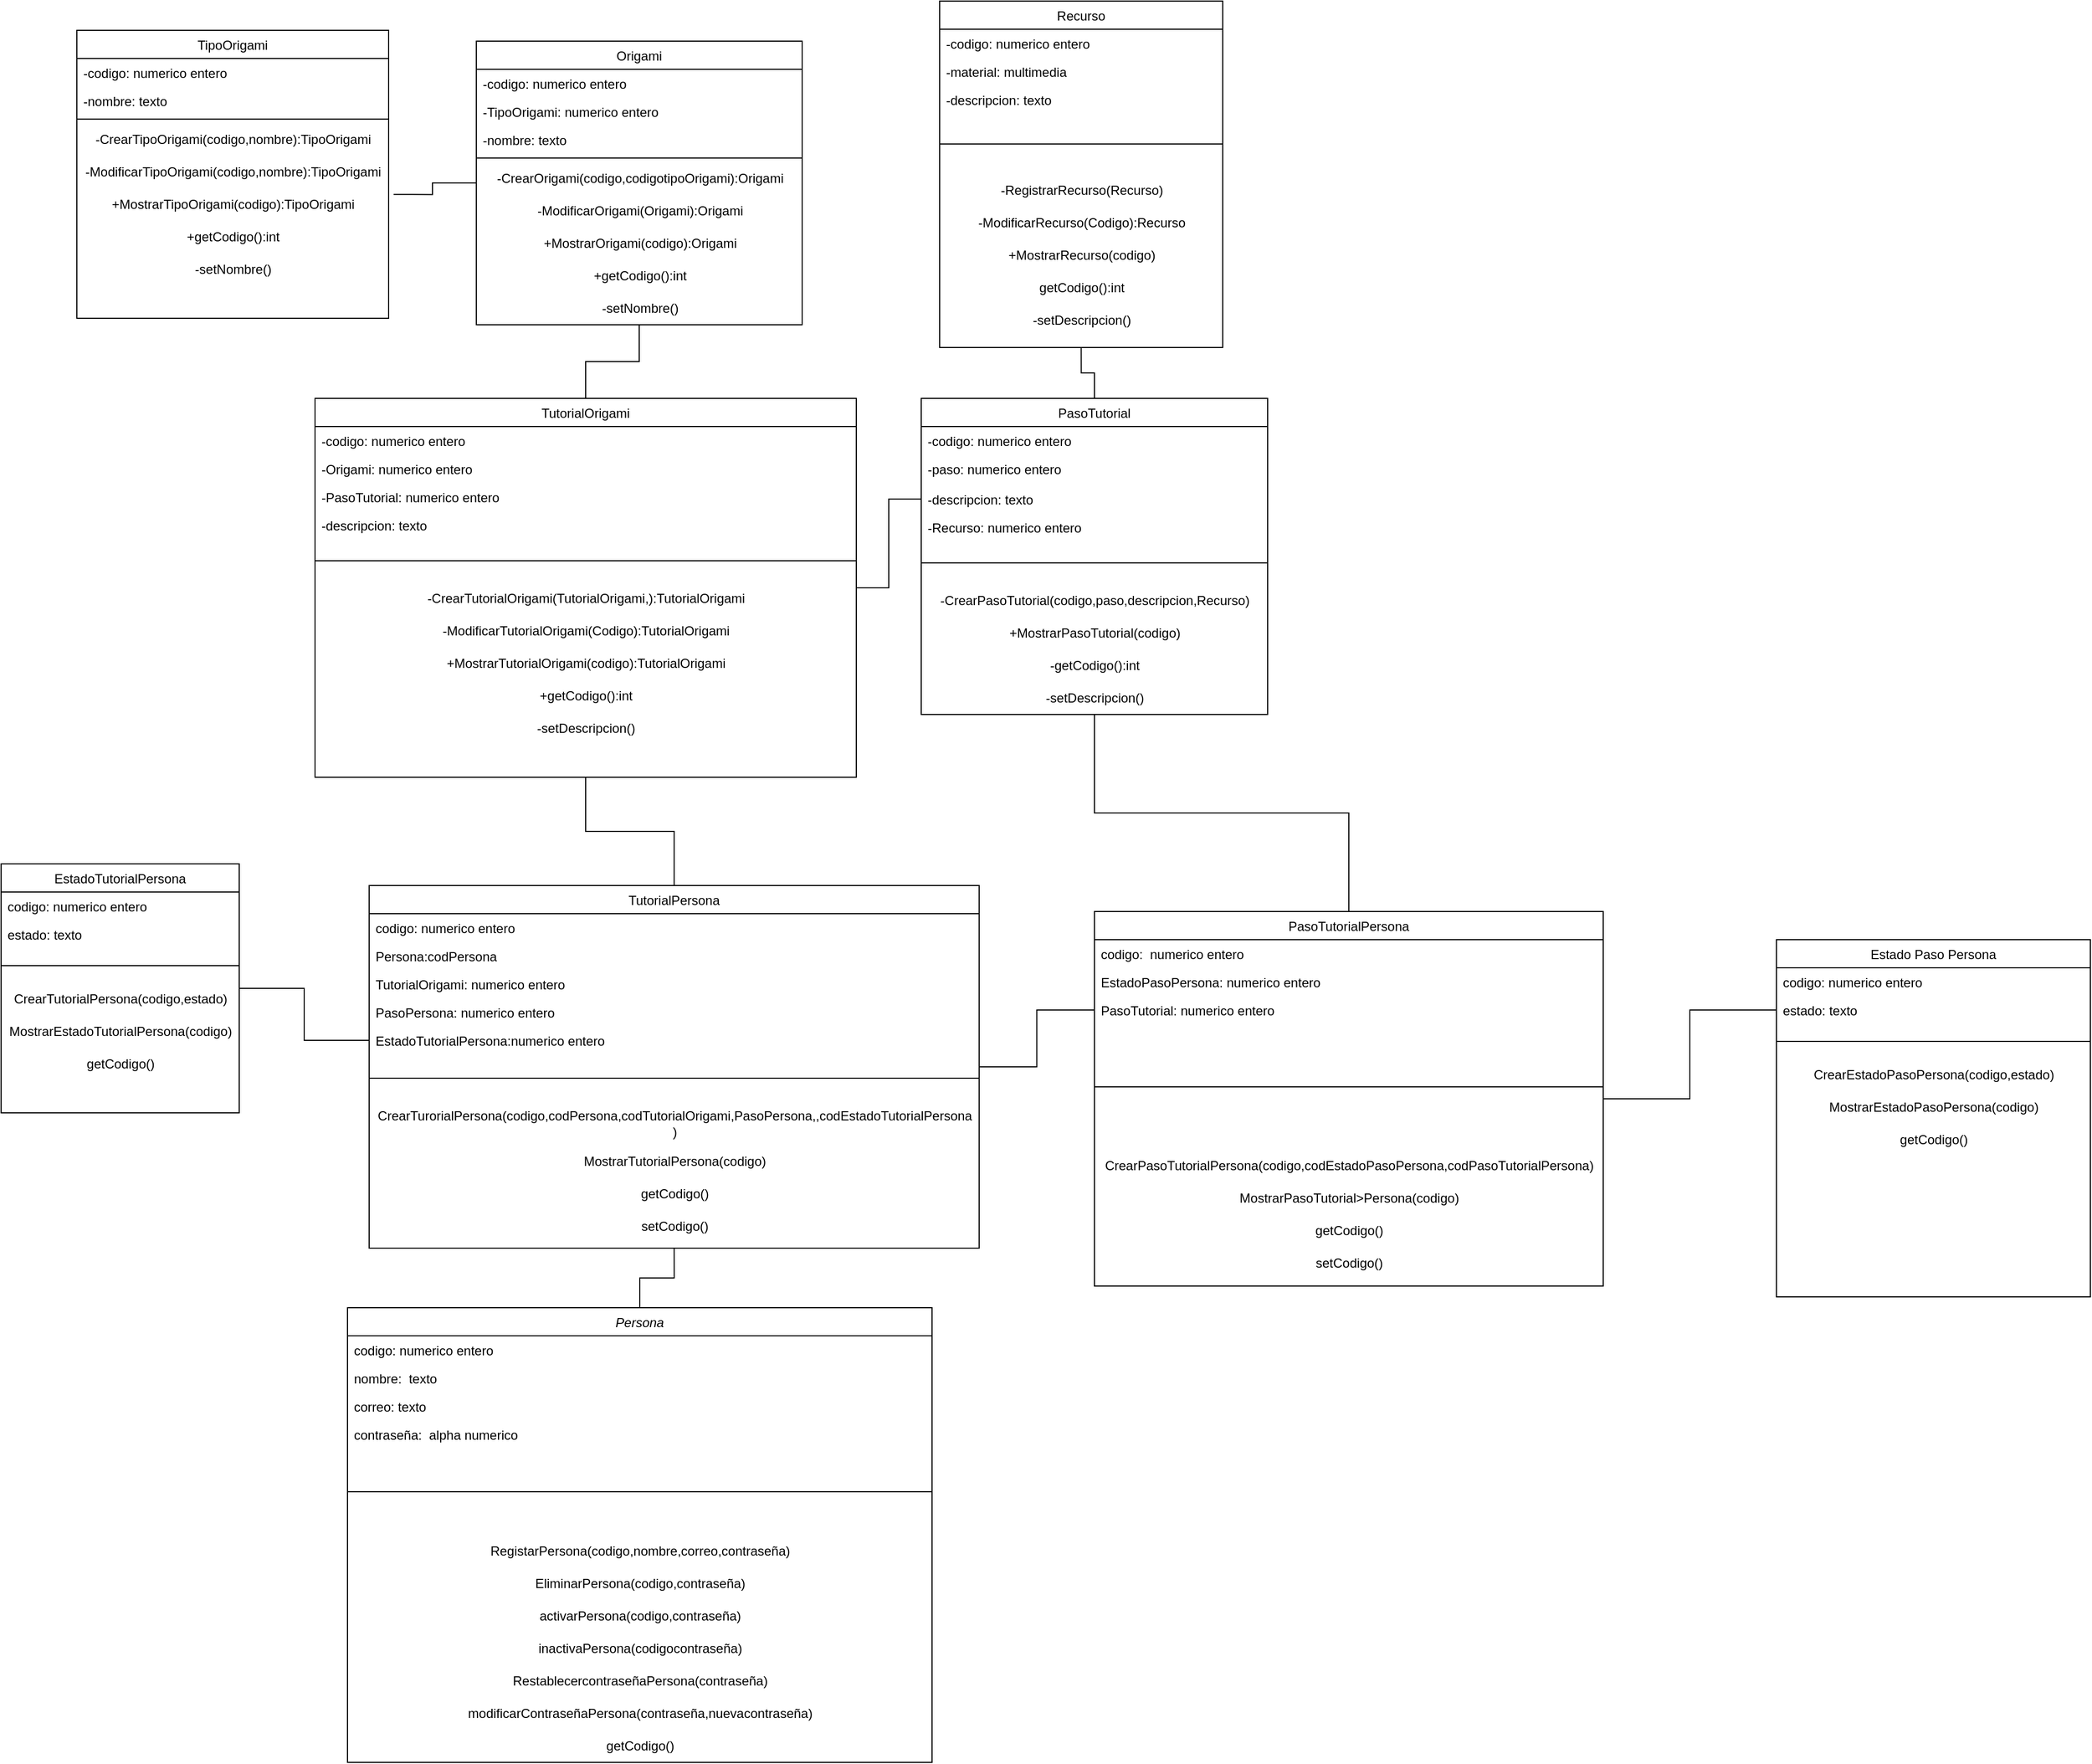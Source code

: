 <mxfile version="20.4.0" type="github">
  <diagram id="C5RBs43oDa-KdzZeNtuy" name="Page-1">
    <mxGraphModel dx="2067" dy="724" grid="1" gridSize="10" guides="1" tooltips="1" connect="1" arrows="1" fold="1" page="1" pageScale="1" pageWidth="827" pageHeight="1169" math="0" shadow="0">
      <root>
        <mxCell id="WIyWlLk6GJQsqaUBKTNV-0" />
        <mxCell id="WIyWlLk6GJQsqaUBKTNV-1" parent="WIyWlLk6GJQsqaUBKTNV-0" />
        <mxCell id="D59ijYObIirlq5wWIzJe-0" style="edgeStyle=orthogonalEdgeStyle;rounded=0;orthogonalLoop=1;jettySize=auto;html=1;entryX=0.5;entryY=1;entryDx=0;entryDy=0;endArrow=none;endFill=0;" parent="WIyWlLk6GJQsqaUBKTNV-1" source="zkfFHV4jXpPFQw0GAbJ--0" target="bdi7g1kAoPdW7_QPwDxV-27" edge="1">
          <mxGeometry relative="1" as="geometry" />
        </mxCell>
        <mxCell id="zkfFHV4jXpPFQw0GAbJ--0" value="Persona" style="swimlane;fontStyle=2;align=center;verticalAlign=top;childLayout=stackLayout;horizontal=1;startSize=26;horizontalStack=0;resizeParent=1;resizeLast=0;collapsible=1;marginBottom=0;rounded=0;shadow=0;strokeWidth=1;" parent="WIyWlLk6GJQsqaUBKTNV-1" vertex="1">
          <mxGeometry x="280" y="1320" width="540" height="420" as="geometry">
            <mxRectangle x="230" y="140" width="160" height="26" as="alternateBounds" />
          </mxGeometry>
        </mxCell>
        <mxCell id="zkfFHV4jXpPFQw0GAbJ--1" value="codigo: numerico entero" style="text;align=left;verticalAlign=top;spacingLeft=4;spacingRight=4;overflow=hidden;rotatable=0;points=[[0,0.5],[1,0.5]];portConstraint=eastwest;" parent="zkfFHV4jXpPFQw0GAbJ--0" vertex="1">
          <mxGeometry y="26" width="540" height="26" as="geometry" />
        </mxCell>
        <mxCell id="zkfFHV4jXpPFQw0GAbJ--2" value="nombre:  texto" style="text;align=left;verticalAlign=top;spacingLeft=4;spacingRight=4;overflow=hidden;rotatable=0;points=[[0,0.5],[1,0.5]];portConstraint=eastwest;rounded=0;shadow=0;html=0;" parent="zkfFHV4jXpPFQw0GAbJ--0" vertex="1">
          <mxGeometry y="52" width="540" height="26" as="geometry" />
        </mxCell>
        <mxCell id="zkfFHV4jXpPFQw0GAbJ--3" value="correo: texto" style="text;align=left;verticalAlign=top;spacingLeft=4;spacingRight=4;overflow=hidden;rotatable=0;points=[[0,0.5],[1,0.5]];portConstraint=eastwest;rounded=0;shadow=0;html=0;" parent="zkfFHV4jXpPFQw0GAbJ--0" vertex="1">
          <mxGeometry y="78" width="540" height="26" as="geometry" />
        </mxCell>
        <mxCell id="bdi7g1kAoPdW7_QPwDxV-0" value="contraseña:  alpha numerico" style="text;align=left;verticalAlign=top;spacingLeft=4;spacingRight=4;overflow=hidden;rotatable=0;points=[[0,0.5],[1,0.5]];portConstraint=eastwest;rounded=0;shadow=0;html=0;" parent="zkfFHV4jXpPFQw0GAbJ--0" vertex="1">
          <mxGeometry y="104" width="540" height="26" as="geometry" />
        </mxCell>
        <mxCell id="zkfFHV4jXpPFQw0GAbJ--4" value="" style="line;html=1;strokeWidth=1;align=left;verticalAlign=middle;spacingTop=-1;spacingLeft=3;spacingRight=3;rotatable=0;labelPosition=right;points=[];portConstraint=eastwest;" parent="zkfFHV4jXpPFQw0GAbJ--0" vertex="1">
          <mxGeometry y="130" width="540" height="80" as="geometry" />
        </mxCell>
        <mxCell id="D59ijYObIirlq5wWIzJe-51" value="RegistarPersona(codigo,nombre,correo,contraseña)" style="text;html=1;align=center;verticalAlign=middle;resizable=0;points=[];autosize=1;strokeColor=none;fillColor=none;" parent="zkfFHV4jXpPFQw0GAbJ--0" vertex="1">
          <mxGeometry y="210" width="540" height="30" as="geometry" />
        </mxCell>
        <mxCell id="D59ijYObIirlq5wWIzJe-80" value="EliminarPersona(codigo,contraseña)" style="text;html=1;align=center;verticalAlign=middle;resizable=0;points=[];autosize=1;strokeColor=none;fillColor=none;" parent="zkfFHV4jXpPFQw0GAbJ--0" vertex="1">
          <mxGeometry y="240" width="540" height="30" as="geometry" />
        </mxCell>
        <mxCell id="D59ijYObIirlq5wWIzJe-77" value="activarPersona(codigo,contraseña)" style="text;html=1;align=center;verticalAlign=middle;resizable=0;points=[];autosize=1;strokeColor=none;fillColor=none;" parent="zkfFHV4jXpPFQw0GAbJ--0" vertex="1">
          <mxGeometry y="270" width="540" height="30" as="geometry" />
        </mxCell>
        <mxCell id="D59ijYObIirlq5wWIzJe-79" value="inactivaPersona(codigocontraseña)" style="text;html=1;align=center;verticalAlign=middle;resizable=0;points=[];autosize=1;strokeColor=none;fillColor=none;" parent="zkfFHV4jXpPFQw0GAbJ--0" vertex="1">
          <mxGeometry y="300" width="540" height="30" as="geometry" />
        </mxCell>
        <mxCell id="D59ijYObIirlq5wWIzJe-81" value="RestablecercontraseñaPersona(contraseña)" style="text;html=1;align=center;verticalAlign=middle;resizable=0;points=[];autosize=1;strokeColor=none;fillColor=none;" parent="zkfFHV4jXpPFQw0GAbJ--0" vertex="1">
          <mxGeometry y="330" width="540" height="30" as="geometry" />
        </mxCell>
        <mxCell id="D59ijYObIirlq5wWIzJe-78" value="modificarContraseñaPersona(contraseña,nuevacontraseña)" style="text;html=1;align=center;verticalAlign=middle;resizable=0;points=[];autosize=1;strokeColor=none;fillColor=none;" parent="zkfFHV4jXpPFQw0GAbJ--0" vertex="1">
          <mxGeometry y="360" width="540" height="30" as="geometry" />
        </mxCell>
        <mxCell id="D59ijYObIirlq5wWIzJe-76" value="getCodigo()" style="text;html=1;align=center;verticalAlign=middle;resizable=0;points=[];autosize=1;strokeColor=none;fillColor=none;" parent="zkfFHV4jXpPFQw0GAbJ--0" vertex="1">
          <mxGeometry y="390" width="540" height="30" as="geometry" />
        </mxCell>
        <mxCell id="D59ijYObIirlq5wWIzJe-10" style="edgeStyle=orthogonalEdgeStyle;rounded=0;orthogonalLoop=1;jettySize=auto;html=1;entryX=1.016;entryY=0.189;entryDx=0;entryDy=0;endArrow=none;endFill=0;entryPerimeter=0;" parent="WIyWlLk6GJQsqaUBKTNV-1" source="zkfFHV4jXpPFQw0GAbJ--17" target="D59ijYObIirlq5wWIzJe-66" edge="1">
          <mxGeometry relative="1" as="geometry" />
        </mxCell>
        <mxCell id="zkfFHV4jXpPFQw0GAbJ--17" value="Origami" style="swimlane;fontStyle=0;align=center;verticalAlign=top;childLayout=stackLayout;horizontal=1;startSize=26;horizontalStack=0;resizeParent=1;resizeLast=0;collapsible=1;marginBottom=0;rounded=0;shadow=0;strokeWidth=1;" parent="WIyWlLk6GJQsqaUBKTNV-1" vertex="1">
          <mxGeometry x="399" y="150" width="301" height="262" as="geometry">
            <mxRectangle x="550" y="140" width="160" height="26" as="alternateBounds" />
          </mxGeometry>
        </mxCell>
        <mxCell id="zkfFHV4jXpPFQw0GAbJ--18" value="-codigo: numerico entero" style="text;align=left;verticalAlign=top;spacingLeft=4;spacingRight=4;overflow=hidden;rotatable=0;points=[[0,0.5],[1,0.5]];portConstraint=eastwest;" parent="zkfFHV4jXpPFQw0GAbJ--17" vertex="1">
          <mxGeometry y="26" width="301" height="26" as="geometry" />
        </mxCell>
        <mxCell id="D59ijYObIirlq5wWIzJe-12" value="-TipoOrigami: numerico entero" style="text;align=left;verticalAlign=top;spacingLeft=4;spacingRight=4;overflow=hidden;rotatable=0;points=[[0,0.5],[1,0.5]];portConstraint=eastwest;rounded=0;shadow=0;html=0;" parent="zkfFHV4jXpPFQw0GAbJ--17" vertex="1">
          <mxGeometry y="52" width="301" height="26" as="geometry" />
        </mxCell>
        <mxCell id="zkfFHV4jXpPFQw0GAbJ--19" value="-nombre: texto" style="text;align=left;verticalAlign=top;spacingLeft=4;spacingRight=4;overflow=hidden;rotatable=0;points=[[0,0.5],[1,0.5]];portConstraint=eastwest;rounded=0;shadow=0;html=0;" parent="zkfFHV4jXpPFQw0GAbJ--17" vertex="1">
          <mxGeometry y="78" width="301" height="26" as="geometry" />
        </mxCell>
        <mxCell id="zkfFHV4jXpPFQw0GAbJ--23" value="" style="line;html=1;strokeWidth=1;align=left;verticalAlign=middle;spacingTop=-1;spacingLeft=3;spacingRight=3;rotatable=0;labelPosition=right;points=[];portConstraint=eastwest;" parent="zkfFHV4jXpPFQw0GAbJ--17" vertex="1">
          <mxGeometry y="104" width="301" height="8" as="geometry" />
        </mxCell>
        <mxCell id="D59ijYObIirlq5wWIzJe-43" value="-CrearOrigami(codigo,codigotipoOrigami):Origami" style="text;html=1;align=center;verticalAlign=middle;resizable=0;points=[];autosize=1;strokeColor=none;fillColor=none;" parent="zkfFHV4jXpPFQw0GAbJ--17" vertex="1">
          <mxGeometry y="112" width="301" height="30" as="geometry" />
        </mxCell>
        <mxCell id="98TDJcl2JBag1Wm1PR5F-3" value="-ModificarOrigami(Origami):Origami" style="text;html=1;align=center;verticalAlign=middle;resizable=0;points=[];autosize=1;strokeColor=none;fillColor=none;" vertex="1" parent="zkfFHV4jXpPFQw0GAbJ--17">
          <mxGeometry y="142" width="301" height="30" as="geometry" />
        </mxCell>
        <mxCell id="D59ijYObIirlq5wWIzJe-64" value="+MostrarOrigami(codigo):Origami" style="text;html=1;align=center;verticalAlign=middle;resizable=0;points=[];autosize=1;strokeColor=none;fillColor=none;" parent="zkfFHV4jXpPFQw0GAbJ--17" vertex="1">
          <mxGeometry y="172" width="301" height="30" as="geometry" />
        </mxCell>
        <mxCell id="D59ijYObIirlq5wWIzJe-31" value="+getCodigo():int" style="text;html=1;align=center;verticalAlign=middle;resizable=0;points=[];autosize=1;strokeColor=none;fillColor=none;" parent="zkfFHV4jXpPFQw0GAbJ--17" vertex="1">
          <mxGeometry y="202" width="301" height="30" as="geometry" />
        </mxCell>
        <mxCell id="98TDJcl2JBag1Wm1PR5F-4" value="-setNombre()" style="text;html=1;align=center;verticalAlign=middle;resizable=0;points=[];autosize=1;strokeColor=none;fillColor=none;" vertex="1" parent="zkfFHV4jXpPFQw0GAbJ--17">
          <mxGeometry y="232" width="301" height="30" as="geometry" />
        </mxCell>
        <mxCell id="bdi7g1kAoPdW7_QPwDxV-7" value="TipoOrigami" style="swimlane;fontStyle=0;align=center;verticalAlign=top;childLayout=stackLayout;horizontal=1;startSize=26;horizontalStack=0;resizeParent=1;resizeLast=0;collapsible=1;marginBottom=0;rounded=0;shadow=0;strokeWidth=1;" parent="WIyWlLk6GJQsqaUBKTNV-1" vertex="1">
          <mxGeometry x="30" y="140" width="288" height="266" as="geometry">
            <mxRectangle x="550" y="140" width="160" height="26" as="alternateBounds" />
          </mxGeometry>
        </mxCell>
        <mxCell id="bdi7g1kAoPdW7_QPwDxV-8" value="-codigo: numerico entero" style="text;align=left;verticalAlign=top;spacingLeft=4;spacingRight=4;overflow=hidden;rotatable=0;points=[[0,0.5],[1,0.5]];portConstraint=eastwest;" parent="bdi7g1kAoPdW7_QPwDxV-7" vertex="1">
          <mxGeometry y="26" width="288" height="26" as="geometry" />
        </mxCell>
        <mxCell id="bdi7g1kAoPdW7_QPwDxV-9" value="-nombre: texto" style="text;align=left;verticalAlign=top;spacingLeft=4;spacingRight=4;overflow=hidden;rotatable=0;points=[[0,0.5],[1,0.5]];portConstraint=eastwest;rounded=0;shadow=0;html=0;" parent="bdi7g1kAoPdW7_QPwDxV-7" vertex="1">
          <mxGeometry y="52" width="288" height="26" as="geometry" />
        </mxCell>
        <mxCell id="bdi7g1kAoPdW7_QPwDxV-11" value="" style="line;html=1;strokeWidth=1;align=left;verticalAlign=middle;spacingTop=-1;spacingLeft=3;spacingRight=3;rotatable=0;labelPosition=right;points=[];portConstraint=eastwest;" parent="bdi7g1kAoPdW7_QPwDxV-7" vertex="1">
          <mxGeometry y="78" width="288" height="8" as="geometry" />
        </mxCell>
        <mxCell id="D59ijYObIirlq5wWIzJe-42" value="-CrearTipoOrigami(codigo,nombre):TipoOrigami" style="text;html=1;align=center;verticalAlign=middle;resizable=0;points=[];autosize=1;strokeColor=none;fillColor=none;" parent="bdi7g1kAoPdW7_QPwDxV-7" vertex="1">
          <mxGeometry y="86" width="288" height="30" as="geometry" />
        </mxCell>
        <mxCell id="98TDJcl2JBag1Wm1PR5F-2" value="-ModificarTipoOrigami(codigo,nombre):TipoOrigami" style="text;html=1;align=center;verticalAlign=middle;resizable=0;points=[];autosize=1;strokeColor=none;fillColor=none;" vertex="1" parent="bdi7g1kAoPdW7_QPwDxV-7">
          <mxGeometry y="116" width="288" height="30" as="geometry" />
        </mxCell>
        <mxCell id="D59ijYObIirlq5wWIzJe-66" value="+MostrarTipoOrigami(codigo):TipoOrigami" style="text;html=1;align=center;verticalAlign=middle;resizable=0;points=[];autosize=1;strokeColor=none;fillColor=none;" parent="bdi7g1kAoPdW7_QPwDxV-7" vertex="1">
          <mxGeometry y="146" width="288" height="30" as="geometry" />
        </mxCell>
        <mxCell id="D59ijYObIirlq5wWIzJe-38" value="+getCodigo():int" style="text;html=1;align=center;verticalAlign=middle;resizable=0;points=[];autosize=1;strokeColor=none;fillColor=none;" parent="bdi7g1kAoPdW7_QPwDxV-7" vertex="1">
          <mxGeometry y="176" width="288" height="30" as="geometry" />
        </mxCell>
        <mxCell id="98TDJcl2JBag1Wm1PR5F-1" value="-setNombre()" style="text;html=1;align=center;verticalAlign=middle;resizable=0;points=[];autosize=1;strokeColor=none;fillColor=none;" vertex="1" parent="bdi7g1kAoPdW7_QPwDxV-7">
          <mxGeometry y="206" width="288" height="30" as="geometry" />
        </mxCell>
        <mxCell id="D59ijYObIirlq5wWIzJe-8" style="edgeStyle=orthogonalEdgeStyle;rounded=0;orthogonalLoop=1;jettySize=auto;html=1;endArrow=none;endFill=0;exitX=0;exitY=0.5;exitDx=0;exitDy=0;entryX=1;entryY=0.5;entryDx=0;entryDy=0;" parent="WIyWlLk6GJQsqaUBKTNV-1" source="bdi7g1kAoPdW7_QPwDxV-33" target="bdi7g1kAoPdW7_QPwDxV-47" edge="1">
          <mxGeometry relative="1" as="geometry">
            <mxPoint x="230.0" y="1010" as="targetPoint" />
          </mxGeometry>
        </mxCell>
        <mxCell id="D59ijYObIirlq5wWIzJe-9" style="edgeStyle=orthogonalEdgeStyle;rounded=0;orthogonalLoop=1;jettySize=auto;html=1;entryX=0;entryY=0.5;entryDx=0;entryDy=0;endArrow=none;endFill=0;" parent="WIyWlLk6GJQsqaUBKTNV-1" source="bdi7g1kAoPdW7_QPwDxV-12" target="bdi7g1kAoPdW7_QPwDxV-55" edge="1">
          <mxGeometry relative="1" as="geometry" />
        </mxCell>
        <mxCell id="D59ijYObIirlq5wWIzJe-11" style="edgeStyle=orthogonalEdgeStyle;rounded=0;orthogonalLoop=1;jettySize=auto;html=1;entryX=0.5;entryY=1;entryDx=0;entryDy=0;endArrow=none;endFill=0;" parent="WIyWlLk6GJQsqaUBKTNV-1" source="bdi7g1kAoPdW7_QPwDxV-12" target="bdi7g1kAoPdW7_QPwDxV-21" edge="1">
          <mxGeometry relative="1" as="geometry" />
        </mxCell>
        <mxCell id="bdi7g1kAoPdW7_QPwDxV-12" value="PasoTutorialPersona" style="swimlane;fontStyle=0;align=center;verticalAlign=top;childLayout=stackLayout;horizontal=1;startSize=26;horizontalStack=0;resizeParent=1;resizeLast=0;collapsible=1;marginBottom=0;rounded=0;shadow=0;strokeWidth=1;" parent="WIyWlLk6GJQsqaUBKTNV-1" vertex="1">
          <mxGeometry x="970" y="954" width="470" height="346" as="geometry">
            <mxRectangle x="550" y="140" width="160" height="26" as="alternateBounds" />
          </mxGeometry>
        </mxCell>
        <mxCell id="bdi7g1kAoPdW7_QPwDxV-13" value="codigo:  numerico entero" style="text;align=left;verticalAlign=top;spacingLeft=4;spacingRight=4;overflow=hidden;rotatable=0;points=[[0,0.5],[1,0.5]];portConstraint=eastwest;" parent="bdi7g1kAoPdW7_QPwDxV-12" vertex="1">
          <mxGeometry y="26" width="470" height="26" as="geometry" />
        </mxCell>
        <mxCell id="D59ijYObIirlq5wWIzJe-13" value="EstadoPasoPersona: numerico entero" style="text;align=left;verticalAlign=top;spacingLeft=4;spacingRight=4;overflow=hidden;rotatable=0;points=[[0,0.5],[1,0.5]];portConstraint=eastwest;rounded=0;shadow=0;html=0;" parent="bdi7g1kAoPdW7_QPwDxV-12" vertex="1">
          <mxGeometry y="52" width="470" height="26" as="geometry" />
        </mxCell>
        <mxCell id="bdi7g1kAoPdW7_QPwDxV-14" value="PasoTutorial: numerico entero" style="text;align=left;verticalAlign=top;spacingLeft=4;spacingRight=4;overflow=hidden;rotatable=0;points=[[0,0.5],[1,0.5]];portConstraint=eastwest;rounded=0;shadow=0;html=0;" parent="bdi7g1kAoPdW7_QPwDxV-12" vertex="1">
          <mxGeometry y="78" width="470" height="26" as="geometry" />
        </mxCell>
        <mxCell id="bdi7g1kAoPdW7_QPwDxV-15" value="" style="line;html=1;strokeWidth=1;align=left;verticalAlign=middle;spacingTop=-1;spacingLeft=3;spacingRight=3;rotatable=0;labelPosition=right;points=[];portConstraint=eastwest;" parent="bdi7g1kAoPdW7_QPwDxV-12" vertex="1">
          <mxGeometry y="104" width="470" height="116" as="geometry" />
        </mxCell>
        <mxCell id="D59ijYObIirlq5wWIzJe-46" value="CrearPasoTutorialPersona(codigo,codEstadoPasoPersona,codPasoTutorialPersona)" style="text;html=1;align=center;verticalAlign=middle;resizable=0;points=[];autosize=1;strokeColor=none;fillColor=none;" parent="bdi7g1kAoPdW7_QPwDxV-12" vertex="1">
          <mxGeometry y="220" width="470" height="30" as="geometry" />
        </mxCell>
        <mxCell id="D59ijYObIirlq5wWIzJe-74" value="MostrarPasoTutorial&amp;gt;Persona(codigo)" style="text;html=1;align=center;verticalAlign=middle;resizable=0;points=[];autosize=1;strokeColor=none;fillColor=none;" parent="bdi7g1kAoPdW7_QPwDxV-12" vertex="1">
          <mxGeometry y="250" width="470" height="30" as="geometry" />
        </mxCell>
        <mxCell id="D59ijYObIirlq5wWIzJe-35" value="getCodigo()" style="text;html=1;align=center;verticalAlign=middle;resizable=0;points=[];autosize=1;strokeColor=none;fillColor=none;" parent="bdi7g1kAoPdW7_QPwDxV-12" vertex="1">
          <mxGeometry y="280" width="470" height="30" as="geometry" />
        </mxCell>
        <mxCell id="D59ijYObIirlq5wWIzJe-36" value="setCodigo()" style="text;html=1;align=center;verticalAlign=middle;resizable=0;points=[];autosize=1;strokeColor=none;fillColor=none;" parent="bdi7g1kAoPdW7_QPwDxV-12" vertex="1">
          <mxGeometry y="310" width="470" height="30" as="geometry" />
        </mxCell>
        <mxCell id="bdi7g1kAoPdW7_QPwDxV-16" value="Recurso" style="swimlane;fontStyle=0;align=center;verticalAlign=top;childLayout=stackLayout;horizontal=1;startSize=26;horizontalStack=0;resizeParent=1;resizeLast=0;collapsible=1;marginBottom=0;rounded=0;shadow=0;strokeWidth=1;" parent="WIyWlLk6GJQsqaUBKTNV-1" vertex="1">
          <mxGeometry x="827" y="113" width="261.5" height="320" as="geometry">
            <mxRectangle x="550" y="140" width="160" height="26" as="alternateBounds" />
          </mxGeometry>
        </mxCell>
        <mxCell id="bdi7g1kAoPdW7_QPwDxV-17" value="-codigo: numerico entero" style="text;align=left;verticalAlign=top;spacingLeft=4;spacingRight=4;overflow=hidden;rotatable=0;points=[[0,0.5],[1,0.5]];portConstraint=eastwest;" parent="bdi7g1kAoPdW7_QPwDxV-16" vertex="1">
          <mxGeometry y="26" width="261.5" height="26" as="geometry" />
        </mxCell>
        <mxCell id="bdi7g1kAoPdW7_QPwDxV-18" value="-material: multimedia" style="text;align=left;verticalAlign=top;spacingLeft=4;spacingRight=4;overflow=hidden;rotatable=0;points=[[0,0.5],[1,0.5]];portConstraint=eastwest;rounded=0;shadow=0;html=0;" parent="bdi7g1kAoPdW7_QPwDxV-16" vertex="1">
          <mxGeometry y="52" width="261.5" height="26" as="geometry" />
        </mxCell>
        <mxCell id="bdi7g1kAoPdW7_QPwDxV-20" value="-descripcion: texto" style="text;align=left;verticalAlign=top;spacingLeft=4;spacingRight=4;overflow=hidden;rotatable=0;points=[[0,0.5],[1,0.5]];portConstraint=eastwest;rounded=0;shadow=0;html=0;" parent="bdi7g1kAoPdW7_QPwDxV-16" vertex="1">
          <mxGeometry y="78" width="261.5" height="26" as="geometry" />
        </mxCell>
        <mxCell id="bdi7g1kAoPdW7_QPwDxV-19" value="" style="line;html=1;strokeWidth=1;align=left;verticalAlign=middle;spacingTop=-1;spacingLeft=3;spacingRight=3;rotatable=0;labelPosition=right;points=[];portConstraint=eastwest;" parent="bdi7g1kAoPdW7_QPwDxV-16" vertex="1">
          <mxGeometry y="104" width="261.5" height="56" as="geometry" />
        </mxCell>
        <mxCell id="D59ijYObIirlq5wWIzJe-44" value="-RegistrarRecurso(Recurso)" style="text;html=1;align=center;verticalAlign=middle;resizable=0;points=[];autosize=1;strokeColor=none;fillColor=none;" parent="bdi7g1kAoPdW7_QPwDxV-16" vertex="1">
          <mxGeometry y="160" width="261.5" height="30" as="geometry" />
        </mxCell>
        <mxCell id="98TDJcl2JBag1Wm1PR5F-10" value="-ModificarRecurso(Codigo):Recurso" style="text;html=1;align=center;verticalAlign=middle;resizable=0;points=[];autosize=1;strokeColor=none;fillColor=none;" vertex="1" parent="bdi7g1kAoPdW7_QPwDxV-16">
          <mxGeometry y="190" width="261.5" height="30" as="geometry" />
        </mxCell>
        <mxCell id="D59ijYObIirlq5wWIzJe-68" value="+MostrarRecurso(codigo)" style="text;html=1;align=center;verticalAlign=middle;resizable=0;points=[];autosize=1;strokeColor=none;fillColor=none;" parent="bdi7g1kAoPdW7_QPwDxV-16" vertex="1">
          <mxGeometry y="220" width="261.5" height="30" as="geometry" />
        </mxCell>
        <mxCell id="D59ijYObIirlq5wWIzJe-32" value="getCodigo():int" style="text;html=1;align=center;verticalAlign=middle;resizable=0;points=[];autosize=1;strokeColor=none;fillColor=none;" parent="bdi7g1kAoPdW7_QPwDxV-16" vertex="1">
          <mxGeometry y="250" width="261.5" height="30" as="geometry" />
        </mxCell>
        <mxCell id="98TDJcl2JBag1Wm1PR5F-11" value="-setDescripcion()" style="text;html=1;align=center;verticalAlign=middle;resizable=0;points=[];autosize=1;strokeColor=none;fillColor=none;" vertex="1" parent="bdi7g1kAoPdW7_QPwDxV-16">
          <mxGeometry y="280" width="261.5" height="30" as="geometry" />
        </mxCell>
        <mxCell id="D59ijYObIirlq5wWIzJe-69" value="" style="edgeStyle=orthogonalEdgeStyle;rounded=0;orthogonalLoop=1;jettySize=auto;html=1;endArrow=none;endFill=0;entryX=0.5;entryY=1;entryDx=0;entryDy=0;" parent="WIyWlLk6GJQsqaUBKTNV-1" source="bdi7g1kAoPdW7_QPwDxV-21" target="bdi7g1kAoPdW7_QPwDxV-16" edge="1">
          <mxGeometry relative="1" as="geometry">
            <mxPoint x="970" y="400" as="targetPoint" />
          </mxGeometry>
        </mxCell>
        <mxCell id="bdi7g1kAoPdW7_QPwDxV-21" value="PasoTutorial" style="swimlane;fontStyle=0;align=center;verticalAlign=top;childLayout=stackLayout;horizontal=1;startSize=26;horizontalStack=0;resizeParent=1;resizeLast=0;collapsible=1;marginBottom=0;rounded=0;shadow=0;strokeWidth=1;" parent="WIyWlLk6GJQsqaUBKTNV-1" vertex="1">
          <mxGeometry x="810" y="480" width="320" height="292" as="geometry">
            <mxRectangle x="550" y="140" width="160" height="26" as="alternateBounds" />
          </mxGeometry>
        </mxCell>
        <mxCell id="bdi7g1kAoPdW7_QPwDxV-22" value="-codigo: numerico entero" style="text;align=left;verticalAlign=top;spacingLeft=4;spacingRight=4;overflow=hidden;rotatable=0;points=[[0,0.5],[1,0.5]];portConstraint=eastwest;" parent="bdi7g1kAoPdW7_QPwDxV-21" vertex="1">
          <mxGeometry y="26" width="320" height="26" as="geometry" />
        </mxCell>
        <mxCell id="bdi7g1kAoPdW7_QPwDxV-23" value="-paso: numerico entero" style="text;align=left;verticalAlign=top;spacingLeft=4;spacingRight=4;overflow=hidden;rotatable=0;points=[[0,0.5],[1,0.5]];portConstraint=eastwest;rounded=0;shadow=0;html=0;" parent="bdi7g1kAoPdW7_QPwDxV-21" vertex="1">
          <mxGeometry y="52" width="320" height="28" as="geometry" />
        </mxCell>
        <mxCell id="bdi7g1kAoPdW7_QPwDxV-24" value="-descripcion: texto" style="text;align=left;verticalAlign=top;spacingLeft=4;spacingRight=4;overflow=hidden;rotatable=0;points=[[0,0.5],[1,0.5]];portConstraint=eastwest;rounded=0;shadow=0;html=0;" parent="bdi7g1kAoPdW7_QPwDxV-21" vertex="1">
          <mxGeometry y="80" width="320" height="26" as="geometry" />
        </mxCell>
        <mxCell id="bdi7g1kAoPdW7_QPwDxV-26" value="-Recurso: numerico entero" style="text;align=left;verticalAlign=top;spacingLeft=4;spacingRight=4;overflow=hidden;rotatable=0;points=[[0,0.5],[1,0.5]];portConstraint=eastwest;rounded=0;shadow=0;html=0;" parent="bdi7g1kAoPdW7_QPwDxV-21" vertex="1">
          <mxGeometry y="106" width="320" height="26" as="geometry" />
        </mxCell>
        <mxCell id="bdi7g1kAoPdW7_QPwDxV-25" value="" style="line;html=1;strokeWidth=1;align=left;verticalAlign=middle;spacingTop=-1;spacingLeft=3;spacingRight=3;rotatable=0;labelPosition=right;points=[];portConstraint=eastwest;" parent="bdi7g1kAoPdW7_QPwDxV-21" vertex="1">
          <mxGeometry y="132" width="320" height="40" as="geometry" />
        </mxCell>
        <mxCell id="D59ijYObIirlq5wWIzJe-50" value="-CrearPasoTutorial(codigo,paso,descripcion,Recurso)" style="text;html=1;align=center;verticalAlign=middle;resizable=0;points=[];autosize=1;strokeColor=none;fillColor=none;" parent="bdi7g1kAoPdW7_QPwDxV-21" vertex="1">
          <mxGeometry y="172" width="320" height="30" as="geometry" />
        </mxCell>
        <mxCell id="D59ijYObIirlq5wWIzJe-70" value="+MostrarPasoTutorial(codigo)" style="text;html=1;align=center;verticalAlign=middle;resizable=0;points=[];autosize=1;strokeColor=none;fillColor=none;" parent="bdi7g1kAoPdW7_QPwDxV-21" vertex="1">
          <mxGeometry y="202" width="320" height="30" as="geometry" />
        </mxCell>
        <mxCell id="D59ijYObIirlq5wWIzJe-27" value="-getCodigo():int" style="text;html=1;align=center;verticalAlign=middle;resizable=0;points=[];autosize=1;strokeColor=none;fillColor=none;" parent="bdi7g1kAoPdW7_QPwDxV-21" vertex="1">
          <mxGeometry y="232" width="320" height="30" as="geometry" />
        </mxCell>
        <mxCell id="98TDJcl2JBag1Wm1PR5F-9" value="-setDescripcion()" style="text;html=1;align=center;verticalAlign=middle;resizable=0;points=[];autosize=1;strokeColor=none;fillColor=none;" vertex="1" parent="bdi7g1kAoPdW7_QPwDxV-21">
          <mxGeometry y="262" width="320" height="30" as="geometry" />
        </mxCell>
        <mxCell id="D59ijYObIirlq5wWIzJe-2" style="edgeStyle=orthogonalEdgeStyle;rounded=0;orthogonalLoop=1;jettySize=auto;html=1;endArrow=none;endFill=0;entryX=0.5;entryY=1;entryDx=0;entryDy=0;" parent="WIyWlLk6GJQsqaUBKTNV-1" source="bdi7g1kAoPdW7_QPwDxV-27" target="bdi7g1kAoPdW7_QPwDxV-41" edge="1">
          <mxGeometry relative="1" as="geometry">
            <mxPoint x="450" y="860" as="targetPoint" />
          </mxGeometry>
        </mxCell>
        <mxCell id="D59ijYObIirlq5wWIzJe-7" style="edgeStyle=orthogonalEdgeStyle;rounded=0;orthogonalLoop=1;jettySize=auto;html=1;entryX=0;entryY=0.5;entryDx=0;entryDy=0;endArrow=none;endFill=0;" parent="WIyWlLk6GJQsqaUBKTNV-1" source="bdi7g1kAoPdW7_QPwDxV-27" target="bdi7g1kAoPdW7_QPwDxV-14" edge="1">
          <mxGeometry relative="1" as="geometry" />
        </mxCell>
        <mxCell id="bdi7g1kAoPdW7_QPwDxV-27" value="TutorialPersona" style="swimlane;fontStyle=0;align=center;verticalAlign=top;childLayout=stackLayout;horizontal=1;startSize=26;horizontalStack=0;resizeParent=1;resizeLast=0;collapsible=1;marginBottom=0;rounded=0;shadow=0;strokeWidth=1;" parent="WIyWlLk6GJQsqaUBKTNV-1" vertex="1">
          <mxGeometry x="300" y="930" width="563.5" height="335" as="geometry">
            <mxRectangle x="470" y="742" width="160" height="26" as="alternateBounds" />
          </mxGeometry>
        </mxCell>
        <mxCell id="bdi7g1kAoPdW7_QPwDxV-28" value="codigo: numerico entero" style="text;align=left;verticalAlign=top;spacingLeft=4;spacingRight=4;overflow=hidden;rotatable=0;points=[[0,0.5],[1,0.5]];portConstraint=eastwest;" parent="bdi7g1kAoPdW7_QPwDxV-27" vertex="1">
          <mxGeometry y="26" width="563.5" height="26" as="geometry" />
        </mxCell>
        <mxCell id="bdi7g1kAoPdW7_QPwDxV-29" value="Persona:codPersona" style="text;align=left;verticalAlign=top;spacingLeft=4;spacingRight=4;overflow=hidden;rotatable=0;points=[[0,0.5],[1,0.5]];portConstraint=eastwest;rounded=0;shadow=0;html=0;" parent="bdi7g1kAoPdW7_QPwDxV-27" vertex="1">
          <mxGeometry y="52" width="563.5" height="26" as="geometry" />
        </mxCell>
        <mxCell id="bdi7g1kAoPdW7_QPwDxV-30" value="TutorialOrigami: numerico entero" style="text;align=left;verticalAlign=top;spacingLeft=4;spacingRight=4;overflow=hidden;rotatable=0;points=[[0,0.5],[1,0.5]];portConstraint=eastwest;rounded=0;shadow=0;html=0;" parent="bdi7g1kAoPdW7_QPwDxV-27" vertex="1">
          <mxGeometry y="78" width="563.5" height="26" as="geometry" />
        </mxCell>
        <mxCell id="bdi7g1kAoPdW7_QPwDxV-31" value="PasoPersona: numerico entero" style="text;align=left;verticalAlign=top;spacingLeft=4;spacingRight=4;overflow=hidden;rotatable=0;points=[[0,0.5],[1,0.5]];portConstraint=eastwest;rounded=0;shadow=0;html=0;" parent="bdi7g1kAoPdW7_QPwDxV-27" vertex="1">
          <mxGeometry y="104" width="563.5" height="26" as="geometry" />
        </mxCell>
        <mxCell id="bdi7g1kAoPdW7_QPwDxV-33" value="EstadoTutorialPersona:numerico entero" style="text;align=left;verticalAlign=top;spacingLeft=4;spacingRight=4;overflow=hidden;rotatable=0;points=[[0,0.5],[1,0.5]];portConstraint=eastwest;rounded=0;shadow=0;html=0;" parent="bdi7g1kAoPdW7_QPwDxV-27" vertex="1">
          <mxGeometry y="130" width="563.5" height="26" as="geometry" />
        </mxCell>
        <mxCell id="bdi7g1kAoPdW7_QPwDxV-32" value="" style="line;html=1;strokeWidth=1;align=left;verticalAlign=middle;spacingTop=-1;spacingLeft=3;spacingRight=3;rotatable=0;labelPosition=right;points=[];portConstraint=eastwest;" parent="bdi7g1kAoPdW7_QPwDxV-27" vertex="1">
          <mxGeometry y="156" width="563.5" height="44" as="geometry" />
        </mxCell>
        <mxCell id="D59ijYObIirlq5wWIzJe-19" value="CrearTurorialPersona(codigo,codPersona,codTutorialOrigami,PasoPersona,,codEstadoTutorialPersona&lt;br&gt;)" style="text;html=1;align=center;verticalAlign=middle;resizable=0;points=[];autosize=1;strokeColor=none;fillColor=none;" parent="bdi7g1kAoPdW7_QPwDxV-27" vertex="1">
          <mxGeometry y="200" width="563.5" height="40" as="geometry" />
        </mxCell>
        <mxCell id="D59ijYObIirlq5wWIzJe-73" value="MostrarTutorialPersona(codigo)" style="text;html=1;align=center;verticalAlign=middle;resizable=0;points=[];autosize=1;strokeColor=none;fillColor=none;" parent="bdi7g1kAoPdW7_QPwDxV-27" vertex="1">
          <mxGeometry y="240" width="563.5" height="30" as="geometry" />
        </mxCell>
        <mxCell id="D59ijYObIirlq5wWIzJe-30" value="getCodigo()&lt;br&gt;" style="text;html=1;align=center;verticalAlign=middle;resizable=0;points=[];autosize=1;strokeColor=none;fillColor=none;" parent="bdi7g1kAoPdW7_QPwDxV-27" vertex="1">
          <mxGeometry y="270" width="563.5" height="30" as="geometry" />
        </mxCell>
        <mxCell id="D59ijYObIirlq5wWIzJe-63" value="setCodigo()" style="text;html=1;align=center;verticalAlign=middle;resizable=0;points=[];autosize=1;strokeColor=none;fillColor=none;" parent="bdi7g1kAoPdW7_QPwDxV-27" vertex="1">
          <mxGeometry y="300" width="563.5" height="30" as="geometry" />
        </mxCell>
        <mxCell id="D59ijYObIirlq5wWIzJe-3" style="edgeStyle=orthogonalEdgeStyle;rounded=0;orthogonalLoop=1;jettySize=auto;html=1;entryX=0.5;entryY=1;entryDx=0;entryDy=0;endArrow=none;endFill=0;" parent="WIyWlLk6GJQsqaUBKTNV-1" source="bdi7g1kAoPdW7_QPwDxV-41" target="zkfFHV4jXpPFQw0GAbJ--17" edge="1">
          <mxGeometry relative="1" as="geometry" />
        </mxCell>
        <mxCell id="D59ijYObIirlq5wWIzJe-5" style="edgeStyle=orthogonalEdgeStyle;rounded=0;orthogonalLoop=1;jettySize=auto;html=1;entryX=0;entryY=0.5;entryDx=0;entryDy=0;endArrow=none;endFill=0;" parent="WIyWlLk6GJQsqaUBKTNV-1" source="bdi7g1kAoPdW7_QPwDxV-41" target="bdi7g1kAoPdW7_QPwDxV-24" edge="1">
          <mxGeometry relative="1" as="geometry" />
        </mxCell>
        <mxCell id="bdi7g1kAoPdW7_QPwDxV-41" value="TutorialOrigami" style="swimlane;fontStyle=0;align=center;verticalAlign=top;childLayout=stackLayout;horizontal=1;startSize=26;horizontalStack=0;resizeParent=1;resizeLast=0;collapsible=1;marginBottom=0;rounded=0;shadow=0;strokeWidth=1;" parent="WIyWlLk6GJQsqaUBKTNV-1" vertex="1">
          <mxGeometry x="250" y="480" width="500" height="350" as="geometry">
            <mxRectangle x="550" y="140" width="160" height="26" as="alternateBounds" />
          </mxGeometry>
        </mxCell>
        <mxCell id="bdi7g1kAoPdW7_QPwDxV-42" value="-codigo: numerico entero" style="text;align=left;verticalAlign=top;spacingLeft=4;spacingRight=4;overflow=hidden;rotatable=0;points=[[0,0.5],[1,0.5]];portConstraint=eastwest;" parent="bdi7g1kAoPdW7_QPwDxV-41" vertex="1">
          <mxGeometry y="26" width="500" height="26" as="geometry" />
        </mxCell>
        <mxCell id="bdi7g1kAoPdW7_QPwDxV-43" value="-Origami: numerico entero" style="text;align=left;verticalAlign=top;spacingLeft=4;spacingRight=4;overflow=hidden;rotatable=0;points=[[0,0.5],[1,0.5]];portConstraint=eastwest;rounded=0;shadow=0;html=0;" parent="bdi7g1kAoPdW7_QPwDxV-41" vertex="1">
          <mxGeometry y="52" width="500" height="26" as="geometry" />
        </mxCell>
        <mxCell id="bdi7g1kAoPdW7_QPwDxV-44" value="-PasoTutorial: numerico entero" style="text;align=left;verticalAlign=top;spacingLeft=4;spacingRight=4;overflow=hidden;rotatable=0;points=[[0,0.5],[1,0.5]];portConstraint=eastwest;rounded=0;shadow=0;html=0;" parent="bdi7g1kAoPdW7_QPwDxV-41" vertex="1">
          <mxGeometry y="78" width="500" height="26" as="geometry" />
        </mxCell>
        <mxCell id="bdi7g1kAoPdW7_QPwDxV-45" value="-descripcion: texto" style="text;align=left;verticalAlign=top;spacingLeft=4;spacingRight=4;overflow=hidden;rotatable=0;points=[[0,0.5],[1,0.5]];portConstraint=eastwest;rounded=0;shadow=0;html=0;" parent="bdi7g1kAoPdW7_QPwDxV-41" vertex="1">
          <mxGeometry y="104" width="500" height="26" as="geometry" />
        </mxCell>
        <mxCell id="bdi7g1kAoPdW7_QPwDxV-46" value="" style="line;html=1;strokeWidth=1;align=left;verticalAlign=middle;spacingTop=-1;spacingLeft=3;spacingRight=3;rotatable=0;labelPosition=right;points=[];portConstraint=eastwest;" parent="bdi7g1kAoPdW7_QPwDxV-41" vertex="1">
          <mxGeometry y="130" width="500" height="40" as="geometry" />
        </mxCell>
        <mxCell id="D59ijYObIirlq5wWIzJe-45" value="-CrearTutorialOrigami(TutorialOrigami,):TutorialOrigami" style="text;html=1;align=center;verticalAlign=middle;resizable=0;points=[];autosize=1;strokeColor=none;fillColor=none;" parent="bdi7g1kAoPdW7_QPwDxV-41" vertex="1">
          <mxGeometry y="170" width="500" height="30" as="geometry" />
        </mxCell>
        <mxCell id="98TDJcl2JBag1Wm1PR5F-5" value="-ModificarTutorialOrigami(Codigo):TutorialOrigami" style="text;html=1;align=center;verticalAlign=middle;resizable=0;points=[];autosize=1;strokeColor=none;fillColor=none;" vertex="1" parent="bdi7g1kAoPdW7_QPwDxV-41">
          <mxGeometry y="200" width="500" height="30" as="geometry" />
        </mxCell>
        <mxCell id="D59ijYObIirlq5wWIzJe-67" value="+MostrarTutorialOrigami(codigo):TutorialOrigami" style="text;html=1;align=center;verticalAlign=middle;resizable=0;points=[];autosize=1;strokeColor=none;fillColor=none;" parent="bdi7g1kAoPdW7_QPwDxV-41" vertex="1">
          <mxGeometry y="230" width="500" height="30" as="geometry" />
        </mxCell>
        <mxCell id="D59ijYObIirlq5wWIzJe-29" value="+getCodigo():int" style="text;html=1;align=center;verticalAlign=middle;resizable=0;points=[];autosize=1;strokeColor=none;fillColor=none;" parent="bdi7g1kAoPdW7_QPwDxV-41" vertex="1">
          <mxGeometry y="260" width="500" height="30" as="geometry" />
        </mxCell>
        <mxCell id="98TDJcl2JBag1Wm1PR5F-8" value="-setDescripcion()" style="text;html=1;align=center;verticalAlign=middle;resizable=0;points=[];autosize=1;strokeColor=none;fillColor=none;" vertex="1" parent="bdi7g1kAoPdW7_QPwDxV-41">
          <mxGeometry y="290" width="500" height="30" as="geometry" />
        </mxCell>
        <mxCell id="bdi7g1kAoPdW7_QPwDxV-47" value="EstadoTutorialPersona" style="swimlane;fontStyle=0;align=center;verticalAlign=top;childLayout=stackLayout;horizontal=1;startSize=26;horizontalStack=0;resizeParent=1;resizeLast=0;collapsible=1;marginBottom=0;rounded=0;shadow=0;strokeWidth=1;" parent="WIyWlLk6GJQsqaUBKTNV-1" vertex="1">
          <mxGeometry x="-40" y="910" width="220" height="230" as="geometry">
            <mxRectangle x="550" y="140" width="160" height="26" as="alternateBounds" />
          </mxGeometry>
        </mxCell>
        <mxCell id="bdi7g1kAoPdW7_QPwDxV-48" value="codigo: numerico entero" style="text;align=left;verticalAlign=top;spacingLeft=4;spacingRight=4;overflow=hidden;rotatable=0;points=[[0,0.5],[1,0.5]];portConstraint=eastwest;" parent="bdi7g1kAoPdW7_QPwDxV-47" vertex="1">
          <mxGeometry y="26" width="220" height="26" as="geometry" />
        </mxCell>
        <mxCell id="bdi7g1kAoPdW7_QPwDxV-49" value="estado: texto" style="text;align=left;verticalAlign=top;spacingLeft=4;spacingRight=4;overflow=hidden;rotatable=0;points=[[0,0.5],[1,0.5]];portConstraint=eastwest;rounded=0;shadow=0;html=0;" parent="bdi7g1kAoPdW7_QPwDxV-47" vertex="1">
          <mxGeometry y="52" width="220" height="26" as="geometry" />
        </mxCell>
        <mxCell id="bdi7g1kAoPdW7_QPwDxV-52" value="" style="line;html=1;strokeWidth=1;align=left;verticalAlign=middle;spacingTop=-1;spacingLeft=3;spacingRight=3;rotatable=0;labelPosition=right;points=[];portConstraint=eastwest;" parent="bdi7g1kAoPdW7_QPwDxV-47" vertex="1">
          <mxGeometry y="78" width="220" height="32" as="geometry" />
        </mxCell>
        <mxCell id="D59ijYObIirlq5wWIzJe-48" value="CrearTutorialPersona(codigo,estado)" style="text;html=1;align=center;verticalAlign=middle;resizable=0;points=[];autosize=1;strokeColor=none;fillColor=none;" parent="bdi7g1kAoPdW7_QPwDxV-47" vertex="1">
          <mxGeometry y="110" width="220" height="30" as="geometry" />
        </mxCell>
        <mxCell id="D59ijYObIirlq5wWIzJe-72" value="MostrarEstadoTutorialPersona(codigo)" style="text;html=1;align=center;verticalAlign=middle;resizable=0;points=[];autosize=1;strokeColor=none;fillColor=none;" parent="bdi7g1kAoPdW7_QPwDxV-47" vertex="1">
          <mxGeometry y="140" width="220" height="30" as="geometry" />
        </mxCell>
        <mxCell id="D59ijYObIirlq5wWIzJe-23" value="getCodigo()" style="text;html=1;align=center;verticalAlign=middle;resizable=0;points=[];autosize=1;strokeColor=none;fillColor=none;" parent="bdi7g1kAoPdW7_QPwDxV-47" vertex="1">
          <mxGeometry y="170" width="220" height="30" as="geometry" />
        </mxCell>
        <mxCell id="bdi7g1kAoPdW7_QPwDxV-53" value="Estado Paso Persona" style="swimlane;fontStyle=0;align=center;verticalAlign=top;childLayout=stackLayout;horizontal=1;startSize=26;horizontalStack=0;resizeParent=1;resizeLast=0;collapsible=1;marginBottom=0;rounded=0;shadow=0;strokeWidth=1;" parent="WIyWlLk6GJQsqaUBKTNV-1" vertex="1">
          <mxGeometry x="1600" y="980" width="290" height="330" as="geometry">
            <mxRectangle x="550" y="140" width="160" height="26" as="alternateBounds" />
          </mxGeometry>
        </mxCell>
        <mxCell id="bdi7g1kAoPdW7_QPwDxV-54" value="codigo: numerico entero" style="text;align=left;verticalAlign=top;spacingLeft=4;spacingRight=4;overflow=hidden;rotatable=0;points=[[0,0.5],[1,0.5]];portConstraint=eastwest;" parent="bdi7g1kAoPdW7_QPwDxV-53" vertex="1">
          <mxGeometry y="26" width="290" height="26" as="geometry" />
        </mxCell>
        <mxCell id="bdi7g1kAoPdW7_QPwDxV-55" value="estado: texto" style="text;align=left;verticalAlign=top;spacingLeft=4;spacingRight=4;overflow=hidden;rotatable=0;points=[[0,0.5],[1,0.5]];portConstraint=eastwest;rounded=0;shadow=0;html=0;" parent="bdi7g1kAoPdW7_QPwDxV-53" vertex="1">
          <mxGeometry y="52" width="290" height="26" as="geometry" />
        </mxCell>
        <mxCell id="bdi7g1kAoPdW7_QPwDxV-56" value="" style="line;html=1;strokeWidth=1;align=left;verticalAlign=middle;spacingTop=-1;spacingLeft=3;spacingRight=3;rotatable=0;labelPosition=right;points=[];portConstraint=eastwest;" parent="bdi7g1kAoPdW7_QPwDxV-53" vertex="1">
          <mxGeometry y="78" width="290" height="32" as="geometry" />
        </mxCell>
        <mxCell id="D59ijYObIirlq5wWIzJe-49" value="CrearEstadoPasoPersona(codigo,estado)" style="text;html=1;align=center;verticalAlign=middle;resizable=0;points=[];autosize=1;strokeColor=none;fillColor=none;" parent="bdi7g1kAoPdW7_QPwDxV-53" vertex="1">
          <mxGeometry y="110" width="290" height="30" as="geometry" />
        </mxCell>
        <mxCell id="D59ijYObIirlq5wWIzJe-75" value="MostrarEstadoPasoPersona(codigo)" style="text;html=1;align=center;verticalAlign=middle;resizable=0;points=[];autosize=1;strokeColor=none;fillColor=none;" parent="bdi7g1kAoPdW7_QPwDxV-53" vertex="1">
          <mxGeometry y="140" width="290" height="30" as="geometry" />
        </mxCell>
        <mxCell id="D59ijYObIirlq5wWIzJe-22" value="getCodigo()" style="text;html=1;align=center;verticalAlign=middle;resizable=0;points=[];autosize=1;strokeColor=none;fillColor=none;" parent="bdi7g1kAoPdW7_QPwDxV-53" vertex="1">
          <mxGeometry y="170" width="290" height="30" as="geometry" />
        </mxCell>
      </root>
    </mxGraphModel>
  </diagram>
</mxfile>
